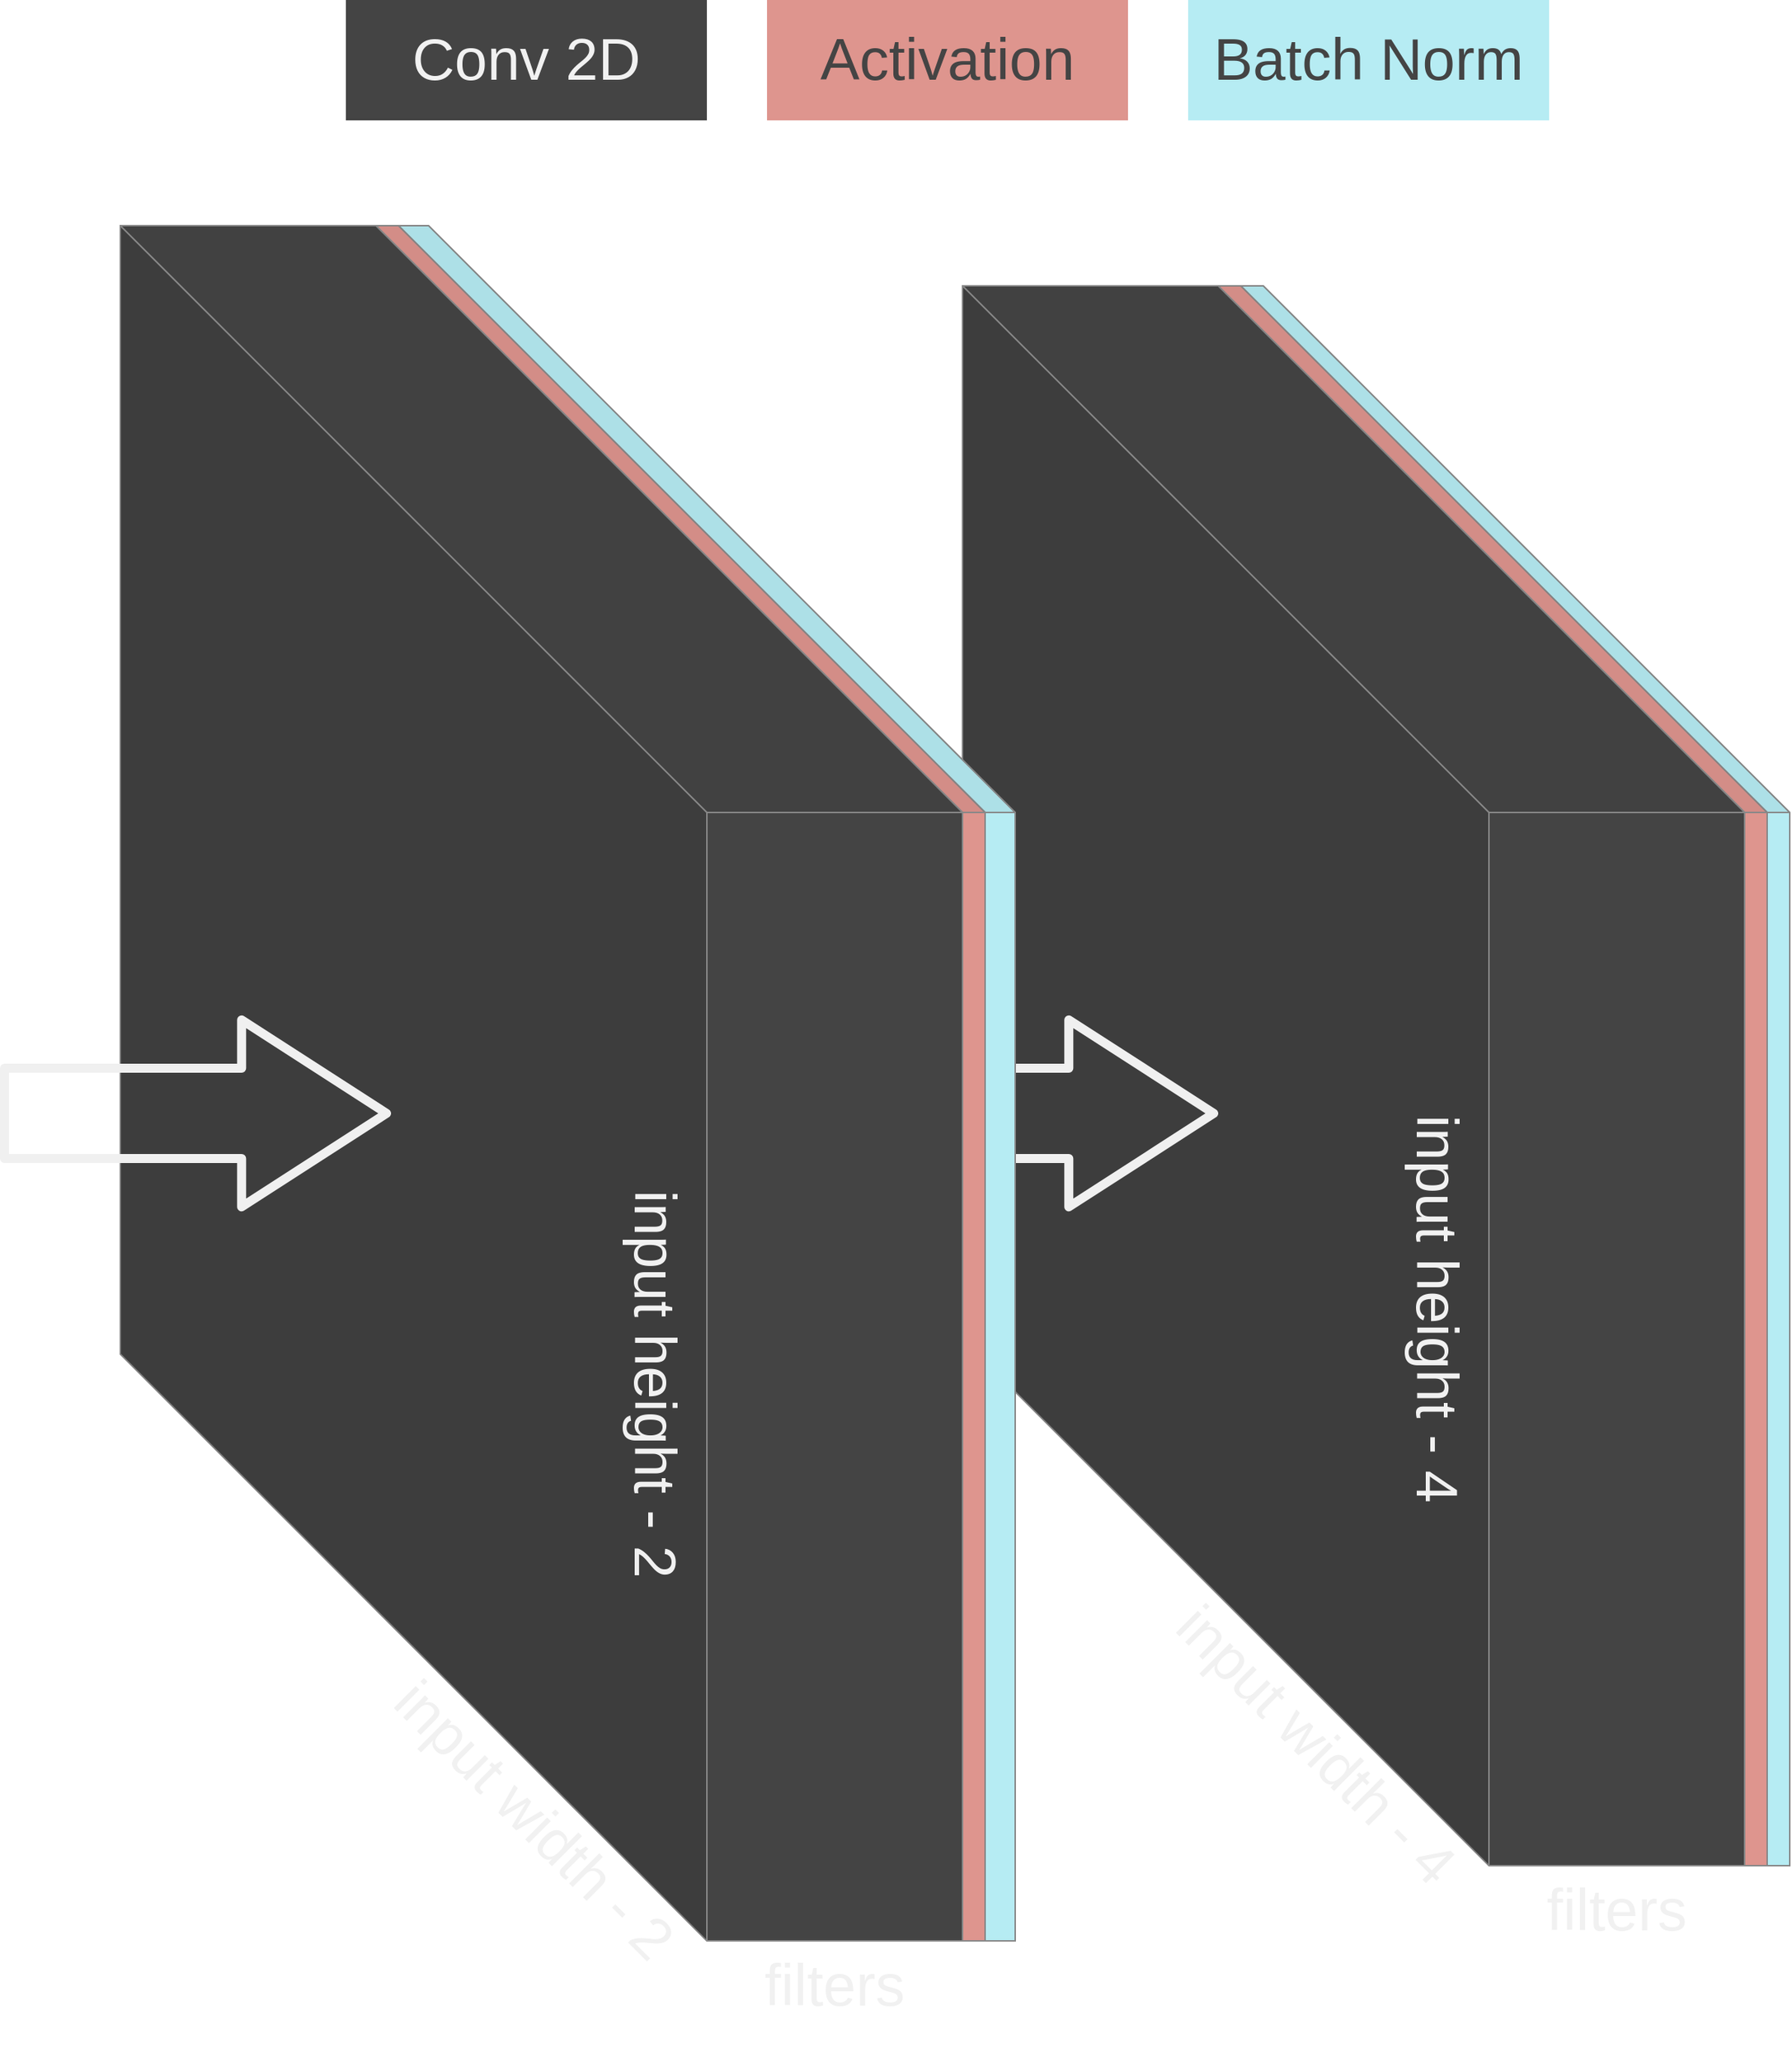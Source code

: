 <mxfile>
    <diagram id="w5CuunuuiqF-in1EyTbh" name="Page-1">
        <mxGraphModel dx="1562" dy="1548" grid="1" gridSize="10" guides="1" tooltips="1" connect="1" arrows="1" fold="1" page="1" pageScale="1" pageWidth="300" pageHeight="300" math="0" shadow="0">
            <root>
                <mxCell id="0"/>
                <mxCell id="1" parent="0"/>
                <mxCell id="46" value="" style="shape=cube;whiteSpace=wrap;html=1;boundedLbl=1;backgroundOutline=1;darkOpacity=0.05;darkOpacity2=0.1;size=350;fillColor=#B6ECF3;strokeColor=#888888;" vertex="1" parent="1">
                    <mxGeometry x="80" y="-500" width="365" height="1050" as="geometry"/>
                </mxCell>
                <mxCell id="45" value="" style="shape=cube;whiteSpace=wrap;html=1;boundedLbl=1;backgroundOutline=1;darkOpacity=0.05;darkOpacity2=0.1;size=350;fillColor=#DE958E;strokeColor=#888888;" vertex="1" parent="1">
                    <mxGeometry x="65" y="-500" width="365" height="1050" as="geometry"/>
                </mxCell>
                <mxCell id="44" value="" style="shape=cube;whiteSpace=wrap;html=1;boundedLbl=1;backgroundOutline=1;darkOpacity=0.05;darkOpacity2=0.1;size=350;fillColor=#444444;strokeColor=#888888;" vertex="1" parent="1">
                    <mxGeometry x="-105" y="-500" width="520" height="1050" as="geometry"/>
                </mxCell>
                <mxCell id="49" value="&lt;font style=&quot;font-size: 39px;&quot;&gt;Activation&lt;/font&gt;" style="text;html=1;strokeColor=none;fillColor=#DE958E;align=center;verticalAlign=middle;whiteSpace=wrap;rounded=0;fontColor=#444444;" vertex="1" parent="1">
                    <mxGeometry x="-235" y="-690" width="240" height="80" as="geometry"/>
                </mxCell>
                <mxCell id="50" value="&lt;font style=&quot;font-size: 39px;&quot;&gt;Batch Norm&lt;/font&gt;" style="text;html=1;strokeColor=none;fillColor=#B6ECF3;align=center;verticalAlign=middle;whiteSpace=wrap;rounded=0;fontColor=#444444;" vertex="1" parent="1">
                    <mxGeometry x="45" y="-690" width="240" height="80" as="geometry"/>
                </mxCell>
                <mxCell id="48" value="&lt;font style=&quot;font-size: 39px;&quot;&gt;Conv 2D&lt;/font&gt;" style="text;html=1;strokeColor=none;fillColor=#444444;align=center;verticalAlign=middle;whiteSpace=wrap;rounded=0;fontColor=#f1f1f1;" vertex="1" parent="1">
                    <mxGeometry x="-515" y="-690" width="240" height="80" as="geometry"/>
                </mxCell>
                <mxCell id="100" value="&lt;font style=&quot;font-size: 39px;&quot;&gt;filters&lt;/font&gt;" style="text;html=1;strokeColor=none;fillColor=none;align=center;verticalAlign=middle;whiteSpace=wrap;rounded=0;fontColor=#f1f1f1;" vertex="1" parent="1">
                    <mxGeometry x="245" y="540" width="170" height="80" as="geometry"/>
                </mxCell>
                <mxCell id="102" value="&lt;font style=&quot;font-size: 39px;&quot;&gt;input height - 4&lt;br&gt;&lt;/font&gt;" style="text;html=1;strokeColor=none;fillColor=none;align=center;verticalAlign=middle;whiteSpace=wrap;rounded=0;rotation=90;fontColor=#f1f1f1;" vertex="1" parent="1">
                    <mxGeometry x="15" y="140" width="390" height="80" as="geometry"/>
                </mxCell>
                <mxCell id="104" value="&lt;font style=&quot;font-size: 39px;&quot;&gt;input width - 4&lt;br&gt;&lt;/font&gt;" style="text;html=1;strokeColor=none;fillColor=none;align=center;verticalAlign=middle;whiteSpace=wrap;rounded=0;rotation=45;fontColor=#f1f1f1;" vertex="1" parent="1">
                    <mxGeometry x="-55" y="430" width="370" height="80" as="geometry"/>
                </mxCell>
                <mxCell id="107" value="" style="shape=flexArrow;endArrow=classic;html=1;fontSize=39;fontColor=#F0F0F0;endWidth=58.333;endSize=30.117;width=55;strokeWidth=6;fillColor=none;strokeColor=#f0f0f0;" edge="1" parent="1">
                    <mxGeometry width="50" height="50" relative="1" as="geometry">
                        <mxPoint x="-155" y="50" as="sourcePoint"/>
                        <mxPoint x="65" y="50" as="targetPoint"/>
                    </mxGeometry>
                </mxCell>
                <mxCell id="41" value="" style="shape=cube;whiteSpace=wrap;html=1;boundedLbl=1;backgroundOutline=1;darkOpacity=0.05;darkOpacity2=0.1;size=390;fillColor=#B6ECF3;strokeColor=#888888;" vertex="1" parent="1">
                    <mxGeometry x="-480" y="-540" width="410" height="1140" as="geometry"/>
                </mxCell>
                <mxCell id="39" value="" style="shape=cube;whiteSpace=wrap;html=1;boundedLbl=1;backgroundOutline=1;darkOpacity=0.05;darkOpacity2=0.1;size=390;fillColor=#DE958E;strokeColor=#888888;" vertex="1" parent="1">
                    <mxGeometry x="-495" y="-540" width="405" height="1140" as="geometry"/>
                </mxCell>
                <mxCell id="40" value="" style="shape=cube;whiteSpace=wrap;html=1;boundedLbl=1;backgroundOutline=1;darkOpacity=0.05;darkOpacity2=0.1;size=390;fillColor=#444444;strokeColor=#888888;" vertex="1" parent="1">
                    <mxGeometry x="-665" y="-540" width="560" height="1140" as="geometry"/>
                </mxCell>
                <mxCell id="85" value="&lt;font style=&quot;font-size: 39px;&quot;&gt;input height - 2&lt;/font&gt;" style="text;html=1;strokeColor=none;fillColor=none;align=center;verticalAlign=middle;whiteSpace=wrap;rounded=0;rotation=90;fontColor=#f1f1f1;" vertex="1" parent="1">
                    <mxGeometry x="-505" y="190" width="390" height="80" as="geometry"/>
                </mxCell>
                <mxCell id="53" value="&lt;font style=&quot;font-size: 39px;&quot;&gt;filters&lt;/font&gt;" style="text;html=1;strokeColor=none;fillColor=none;align=center;verticalAlign=middle;whiteSpace=wrap;rounded=0;fontColor=#f1f1f1;" vertex="1" parent="1">
                    <mxGeometry x="-275" y="590" width="170" height="80" as="geometry"/>
                </mxCell>
                <mxCell id="87" value="&lt;font style=&quot;font-size: 39px;&quot;&gt;input width - 2&lt;/font&gt;" style="text;html=1;strokeColor=none;fillColor=none;align=center;verticalAlign=middle;whiteSpace=wrap;rounded=0;rotation=45;fontColor=#f1f1f1;" vertex="1" parent="1">
                    <mxGeometry x="-575" y="480" width="370" height="80" as="geometry"/>
                </mxCell>
                <mxCell id="106" value="" style="shape=flexArrow;endArrow=classic;html=1;fontSize=39;fontColor=#F0F0F0;endWidth=58.333;endSize=30.117;width=55;strokeWidth=6;fillColor=none;strokeColor=#f0f0f0;" edge="1" parent="1">
                    <mxGeometry width="50" height="50" relative="1" as="geometry">
                        <mxPoint x="-745" y="50" as="sourcePoint"/>
                        <mxPoint x="-485" y="50" as="targetPoint"/>
                    </mxGeometry>
                </mxCell>
            </root>
        </mxGraphModel>
    </diagram>
</mxfile>
